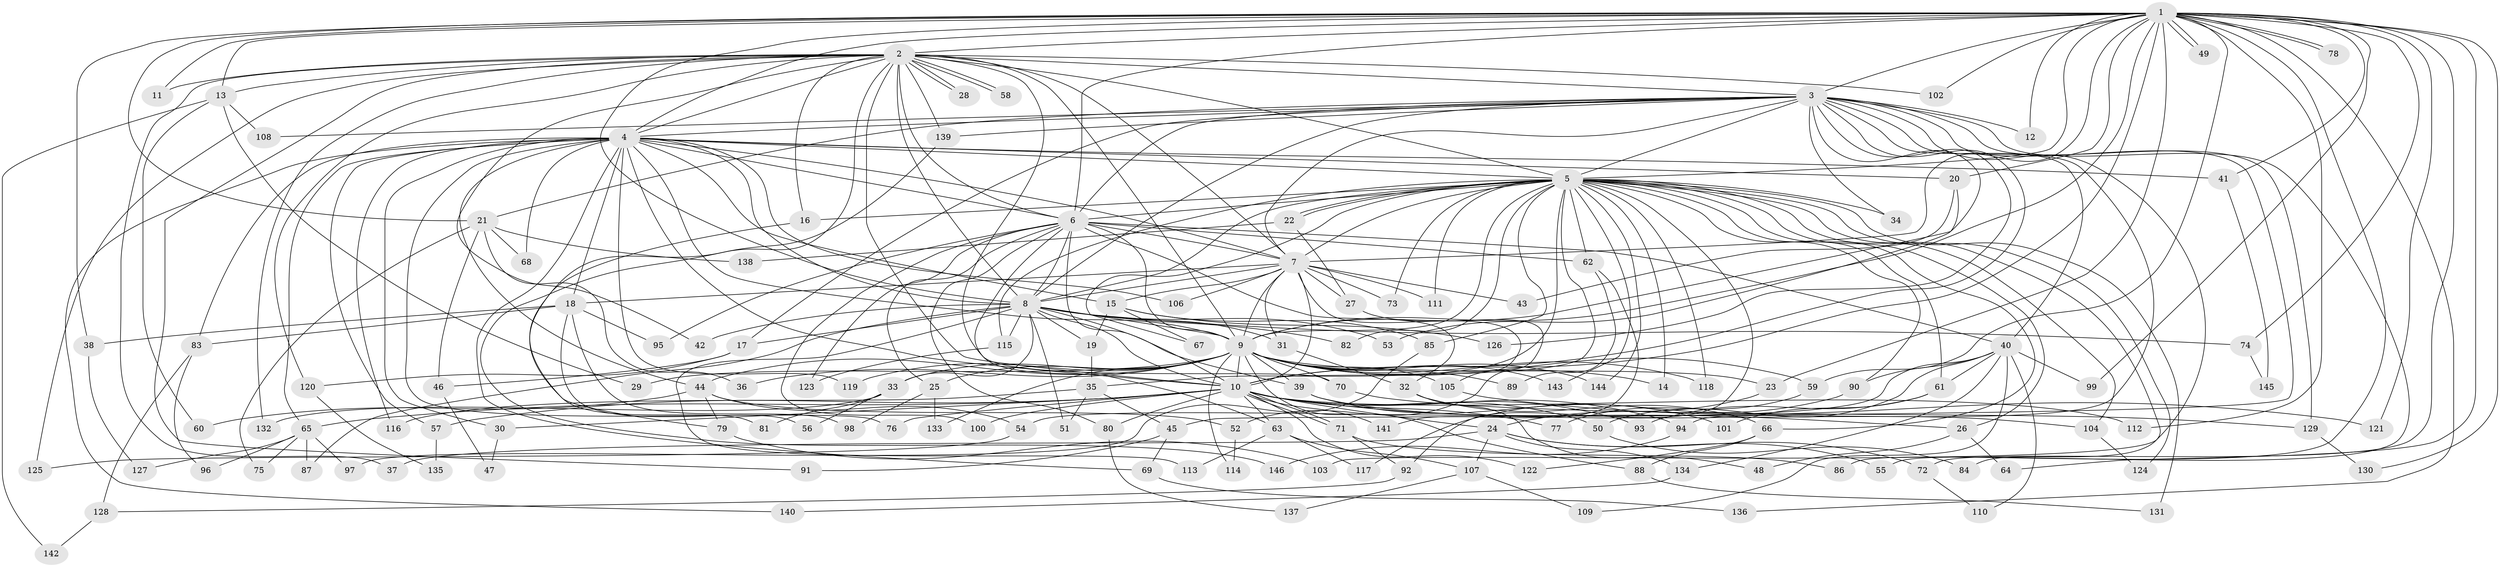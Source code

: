 // coarse degree distribution, {31: 0.00980392156862745, 24: 0.0196078431372549, 21: 0.0196078431372549, 32: 0.00980392156862745, 17: 0.00980392156862745, 35: 0.00980392156862745, 26: 0.00980392156862745, 2: 0.4411764705882353, 6: 0.0392156862745098, 3: 0.22549019607843138, 5: 0.0392156862745098, 7: 0.0392156862745098, 4: 0.10784313725490197, 8: 0.00980392156862745, 10: 0.00980392156862745}
// Generated by graph-tools (version 1.1) at 2025/17/03/04/25 18:17:27]
// undirected, 146 vertices, 317 edges
graph export_dot {
graph [start="1"]
  node [color=gray90,style=filled];
  1;
  2;
  3;
  4;
  5;
  6;
  7;
  8;
  9;
  10;
  11;
  12;
  13;
  14;
  15;
  16;
  17;
  18;
  19;
  20;
  21;
  22;
  23;
  24;
  25;
  26;
  27;
  28;
  29;
  30;
  31;
  32;
  33;
  34;
  35;
  36;
  37;
  38;
  39;
  40;
  41;
  42;
  43;
  44;
  45;
  46;
  47;
  48;
  49;
  50;
  51;
  52;
  53;
  54;
  55;
  56;
  57;
  58;
  59;
  60;
  61;
  62;
  63;
  64;
  65;
  66;
  67;
  68;
  69;
  70;
  71;
  72;
  73;
  74;
  75;
  76;
  77;
  78;
  79;
  80;
  81;
  82;
  83;
  84;
  85;
  86;
  87;
  88;
  89;
  90;
  91;
  92;
  93;
  94;
  95;
  96;
  97;
  98;
  99;
  100;
  101;
  102;
  103;
  104;
  105;
  106;
  107;
  108;
  109;
  110;
  111;
  112;
  113;
  114;
  115;
  116;
  117;
  118;
  119;
  120;
  121;
  122;
  123;
  124;
  125;
  126;
  127;
  128;
  129;
  130;
  131;
  132;
  133;
  134;
  135;
  136;
  137;
  138;
  139;
  140;
  141;
  142;
  143;
  144;
  145;
  146;
  1 -- 2;
  1 -- 3;
  1 -- 4;
  1 -- 5;
  1 -- 6;
  1 -- 7;
  1 -- 8;
  1 -- 9;
  1 -- 10;
  1 -- 11;
  1 -- 12;
  1 -- 13;
  1 -- 20;
  1 -- 21;
  1 -- 23;
  1 -- 38;
  1 -- 41;
  1 -- 49;
  1 -- 49;
  1 -- 59;
  1 -- 64;
  1 -- 72;
  1 -- 74;
  1 -- 78;
  1 -- 78;
  1 -- 86;
  1 -- 99;
  1 -- 102;
  1 -- 112;
  1 -- 121;
  1 -- 130;
  1 -- 136;
  2 -- 3;
  2 -- 4;
  2 -- 5;
  2 -- 6;
  2 -- 7;
  2 -- 8;
  2 -- 9;
  2 -- 10;
  2 -- 11;
  2 -- 13;
  2 -- 16;
  2 -- 28;
  2 -- 28;
  2 -- 37;
  2 -- 42;
  2 -- 58;
  2 -- 58;
  2 -- 70;
  2 -- 79;
  2 -- 91;
  2 -- 102;
  2 -- 120;
  2 -- 125;
  2 -- 132;
  2 -- 139;
  3 -- 4;
  3 -- 5;
  3 -- 6;
  3 -- 7;
  3 -- 8;
  3 -- 9;
  3 -- 10;
  3 -- 12;
  3 -- 17;
  3 -- 21;
  3 -- 34;
  3 -- 40;
  3 -- 45;
  3 -- 55;
  3 -- 94;
  3 -- 103;
  3 -- 108;
  3 -- 126;
  3 -- 129;
  3 -- 139;
  4 -- 5;
  4 -- 6;
  4 -- 7;
  4 -- 8;
  4 -- 9;
  4 -- 10;
  4 -- 15;
  4 -- 18;
  4 -- 20;
  4 -- 30;
  4 -- 41;
  4 -- 44;
  4 -- 57;
  4 -- 65;
  4 -- 68;
  4 -- 69;
  4 -- 76;
  4 -- 83;
  4 -- 106;
  4 -- 116;
  4 -- 119;
  4 -- 140;
  5 -- 6;
  5 -- 7;
  5 -- 8;
  5 -- 9;
  5 -- 10;
  5 -- 14;
  5 -- 16;
  5 -- 22;
  5 -- 22;
  5 -- 26;
  5 -- 34;
  5 -- 35;
  5 -- 61;
  5 -- 62;
  5 -- 66;
  5 -- 67;
  5 -- 73;
  5 -- 82;
  5 -- 84;
  5 -- 85;
  5 -- 90;
  5 -- 92;
  5 -- 104;
  5 -- 111;
  5 -- 115;
  5 -- 118;
  5 -- 124;
  5 -- 131;
  5 -- 143;
  5 -- 144;
  6 -- 7;
  6 -- 8;
  6 -- 9;
  6 -- 10;
  6 -- 25;
  6 -- 32;
  6 -- 40;
  6 -- 62;
  6 -- 63;
  6 -- 80;
  6 -- 95;
  6 -- 100;
  6 -- 123;
  7 -- 8;
  7 -- 9;
  7 -- 10;
  7 -- 15;
  7 -- 18;
  7 -- 27;
  7 -- 31;
  7 -- 43;
  7 -- 73;
  7 -- 105;
  7 -- 106;
  7 -- 111;
  8 -- 9;
  8 -- 10;
  8 -- 17;
  8 -- 19;
  8 -- 31;
  8 -- 33;
  8 -- 39;
  8 -- 42;
  8 -- 51;
  8 -- 53;
  8 -- 74;
  8 -- 82;
  8 -- 87;
  8 -- 113;
  8 -- 115;
  9 -- 10;
  9 -- 14;
  9 -- 23;
  9 -- 25;
  9 -- 29;
  9 -- 33;
  9 -- 36;
  9 -- 39;
  9 -- 44;
  9 -- 59;
  9 -- 70;
  9 -- 88;
  9 -- 89;
  9 -- 105;
  9 -- 114;
  9 -- 118;
  9 -- 119;
  9 -- 133;
  9 -- 143;
  9 -- 144;
  10 -- 24;
  10 -- 26;
  10 -- 30;
  10 -- 50;
  10 -- 57;
  10 -- 63;
  10 -- 65;
  10 -- 71;
  10 -- 71;
  10 -- 76;
  10 -- 77;
  10 -- 80;
  10 -- 93;
  10 -- 94;
  10 -- 100;
  10 -- 112;
  10 -- 122;
  10 -- 141;
  13 -- 29;
  13 -- 60;
  13 -- 108;
  13 -- 142;
  15 -- 19;
  15 -- 67;
  15 -- 85;
  15 -- 126;
  16 -- 81;
  17 -- 46;
  17 -- 120;
  18 -- 38;
  18 -- 56;
  18 -- 83;
  18 -- 95;
  18 -- 98;
  19 -- 35;
  20 -- 43;
  20 -- 53;
  21 -- 36;
  21 -- 46;
  21 -- 68;
  21 -- 75;
  21 -- 138;
  22 -- 27;
  22 -- 138;
  23 -- 24;
  24 -- 37;
  24 -- 55;
  24 -- 72;
  24 -- 107;
  24 -- 134;
  25 -- 98;
  25 -- 133;
  26 -- 48;
  26 -- 64;
  27 -- 52;
  30 -- 47;
  31 -- 32;
  32 -- 48;
  32 -- 66;
  33 -- 56;
  33 -- 81;
  33 -- 132;
  35 -- 45;
  35 -- 51;
  35 -- 116;
  38 -- 127;
  39 -- 101;
  39 -- 104;
  40 -- 50;
  40 -- 54;
  40 -- 61;
  40 -- 90;
  40 -- 99;
  40 -- 109;
  40 -- 110;
  40 -- 134;
  41 -- 145;
  44 -- 52;
  44 -- 54;
  44 -- 60;
  44 -- 79;
  45 -- 69;
  45 -- 91;
  46 -- 47;
  50 -- 84;
  52 -- 114;
  54 -- 125;
  57 -- 135;
  59 -- 77;
  61 -- 93;
  61 -- 101;
  62 -- 89;
  62 -- 141;
  63 -- 107;
  63 -- 113;
  63 -- 117;
  65 -- 75;
  65 -- 87;
  65 -- 96;
  65 -- 97;
  65 -- 127;
  66 -- 88;
  66 -- 122;
  69 -- 136;
  70 -- 129;
  71 -- 86;
  71 -- 92;
  72 -- 110;
  74 -- 145;
  79 -- 103;
  80 -- 137;
  83 -- 96;
  83 -- 128;
  85 -- 97;
  88 -- 131;
  90 -- 117;
  92 -- 128;
  94 -- 146;
  104 -- 124;
  105 -- 121;
  107 -- 109;
  107 -- 137;
  115 -- 123;
  120 -- 135;
  128 -- 142;
  129 -- 130;
  134 -- 140;
  139 -- 146;
}

